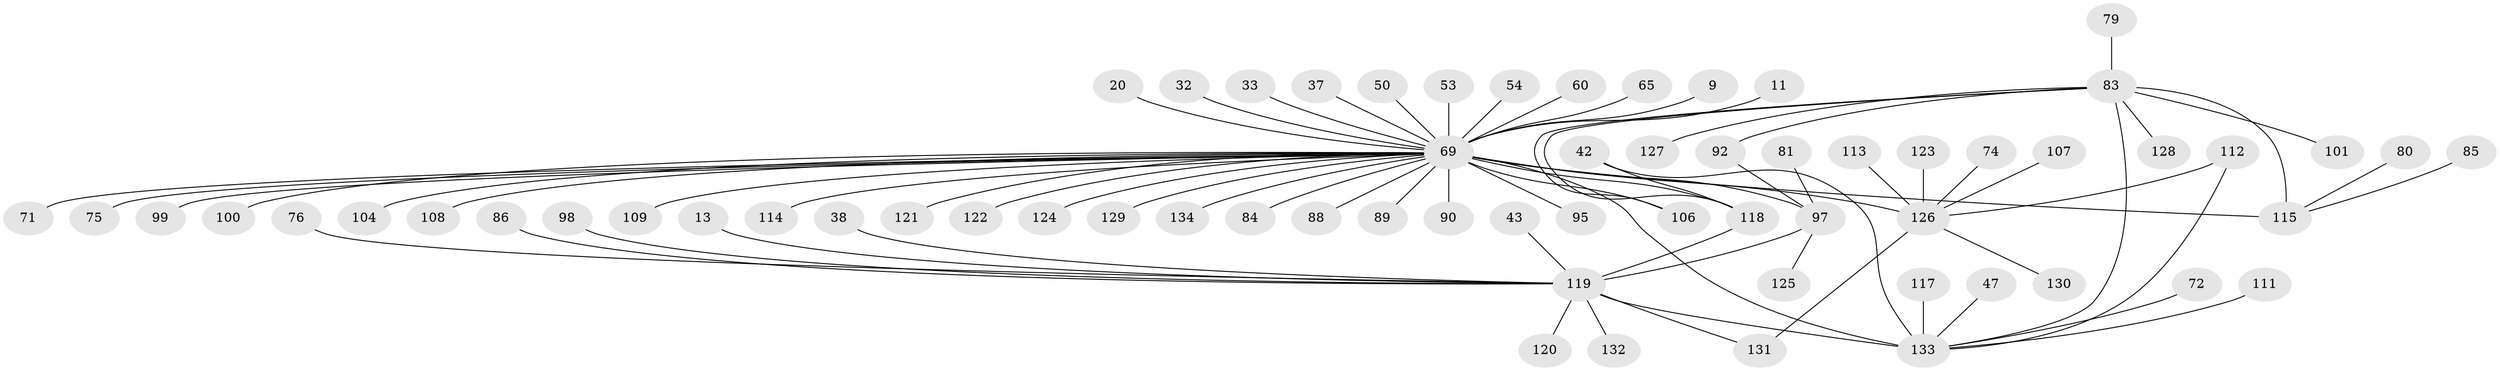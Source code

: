 // original degree distribution, {14: 0.007462686567164179, 3: 0.08955223880597014, 20: 0.007462686567164179, 21: 0.007462686567164179, 5: 0.04477611940298507, 2: 0.208955223880597, 1: 0.5298507462686567, 6: 0.03731343283582089, 7: 0.014925373134328358, 4: 0.05223880597014925}
// Generated by graph-tools (version 1.1) at 2025/48/03/09/25 04:48:07]
// undirected, 67 vertices, 75 edges
graph export_dot {
graph [start="1"]
  node [color=gray90,style=filled];
  9;
  11;
  13;
  20;
  32;
  33 [super="+7"];
  37 [super="+23"];
  38;
  42;
  43;
  47;
  50;
  53;
  54;
  60;
  65;
  69 [super="+45+68"];
  71 [super="+55"];
  72;
  74;
  75;
  76;
  79;
  80 [super="+26"];
  81;
  83 [super="+15+12+57+62+63"];
  84;
  85;
  86;
  88;
  89 [super="+78"];
  90 [super="+87"];
  92 [super="+82"];
  95;
  97 [super="+51+34"];
  98;
  99;
  100 [super="+6"];
  101;
  104 [super="+102"];
  106 [super="+105"];
  107;
  108 [super="+91"];
  109 [super="+8"];
  111;
  112 [super="+40"];
  113;
  114;
  115 [super="+19+70+103"];
  117 [super="+93"];
  118 [super="+5"];
  119 [super="+27+31+64"];
  120;
  121;
  122;
  123;
  124;
  125 [super="+96"];
  126 [super="+61+110"];
  127;
  128;
  129 [super="+24"];
  130;
  131 [super="+73+116"];
  132 [super="+94"];
  133 [super="+39+36+67+46"];
  134;
  9 -- 69;
  11 -- 69;
  13 -- 119;
  20 -- 69;
  32 -- 69;
  33 -- 69;
  37 -- 69;
  38 -- 119;
  42 -- 133;
  42 -- 118;
  43 -- 119;
  47 -- 133;
  50 -- 69;
  53 -- 69;
  54 -- 69;
  60 -- 69;
  65 -- 69;
  69 -- 97 [weight=4];
  69 -- 133 [weight=3];
  69 -- 75;
  69 -- 134;
  69 -- 84;
  69 -- 88;
  69 -- 95;
  69 -- 99;
  69 -- 100;
  69 -- 122;
  69 -- 124;
  69 -- 114;
  69 -- 121;
  69 -- 126 [weight=3];
  69 -- 109;
  69 -- 129;
  69 -- 106;
  69 -- 71;
  69 -- 115 [weight=3];
  69 -- 89;
  69 -- 90;
  69 -- 108;
  69 -- 104;
  69 -- 118;
  72 -- 133;
  74 -- 126;
  76 -- 119;
  79 -- 83;
  80 -- 115;
  81 -- 97;
  83 -- 101;
  83 -- 133 [weight=2];
  83 -- 106;
  83 -- 128;
  83 -- 115 [weight=2];
  83 -- 92;
  83 -- 127;
  83 -- 118;
  85 -- 115;
  86 -- 119;
  92 -- 97;
  97 -- 119 [weight=5];
  97 -- 125;
  98 -- 119;
  107 -- 126;
  111 -- 133;
  112 -- 133;
  112 -- 126;
  113 -- 126;
  117 -- 133;
  118 -- 119 [weight=2];
  119 -- 133 [weight=2];
  119 -- 120;
  119 -- 131;
  119 -- 132;
  123 -- 126;
  126 -- 130;
  126 -- 131;
}
